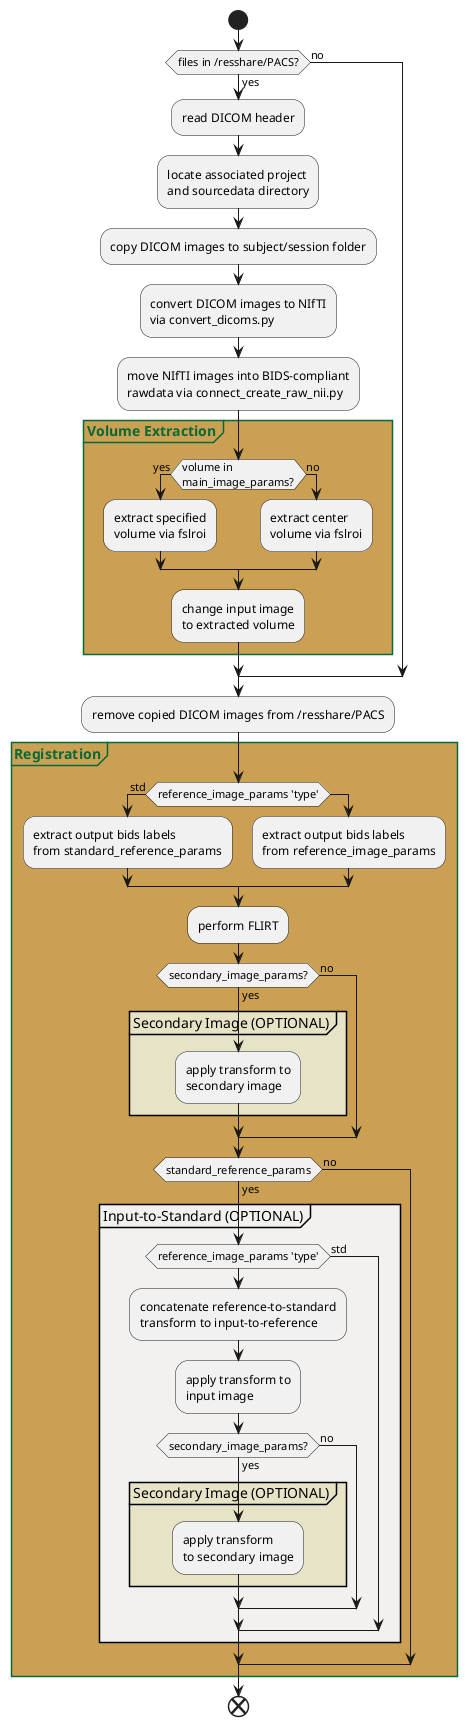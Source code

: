 
@startuml
skinparam ConditionEndStyle hline
!pragma useVerticalIf on

<style>
.default {
    LineColor 046A38
    FontColor 046A38
    BackgroundColor #CBA052
}
.secondary {
    BackgroundColor #E7E3C6
}
.standard {
    BackgroundColor #F2F1F0
}
</style>
start

'loop while images in /resshare/PACS

if (files in /resshare/PACS?) then (yes)
    :read DICOM header;
    :locate associated project\nand sourcedata directory;
    :copy DICOM images to subject/session folder;
    :convert DICOM images to NIfTI\nvia convert_dicoms.py;
    :move NIfTI images into BIDS-compliant\nrawdata via connect_create_raw_nii.py;
    partition "**Volume Extraction**" <<default>> {
        if (volume in\nmain_image_params?) then (yes)
            :extract specified\nvolume via fslroi;
        else (no)
            :extract center\nvolume via fslroi;
        endif
        :change input image\nto extracted volume;
    }
else (no)
endif

:remove copied DICOM images from /resshare/PACS;



partition #CBA052 "**Registration**" <<default>> {
    if (reference_image_params 'type') then (std)
        :extract output bids labels\nfrom standard_reference_params;
    else
        :extract output bids labels\nfrom reference_image_params;
    endif
    :perform FLIRT;

    if (secondary_image_params?) then (yes)
        partition "Secondary Image (OPTIONAL)" <<secondary>> {
            :apply transform to\nsecondary image;
        }
    else (no)
    endif

    if (standard_reference_params) then (yes)
        partition "Input-to-Standard (OPTIONAL)" <<standard>> {
            if (reference_image_params 'type') then (std)
            else
                :concatenate reference-to-standard\ntransform to input-to-reference;
                :apply transform to\ninput image;
                if (secondary_image_params?) then (yes)
                    partition "Secondary Image (OPTIONAL)" <<secondary>> {
                        :apply transform\nto secondary image;
                    }
                else (no)
                endif
            endif
        }
    else (no)
    endif
}
        

end

@enduml
